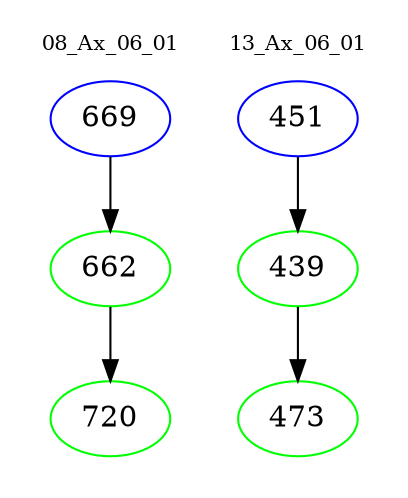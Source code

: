 digraph{
subgraph cluster_0 {
color = white
label = "08_Ax_06_01";
fontsize=10;
T0_669 [label="669", color="blue"]
T0_669 -> T0_662 [color="black"]
T0_662 [label="662", color="green"]
T0_662 -> T0_720 [color="black"]
T0_720 [label="720", color="green"]
}
subgraph cluster_1 {
color = white
label = "13_Ax_06_01";
fontsize=10;
T1_451 [label="451", color="blue"]
T1_451 -> T1_439 [color="black"]
T1_439 [label="439", color="green"]
T1_439 -> T1_473 [color="black"]
T1_473 [label="473", color="green"]
}
}

